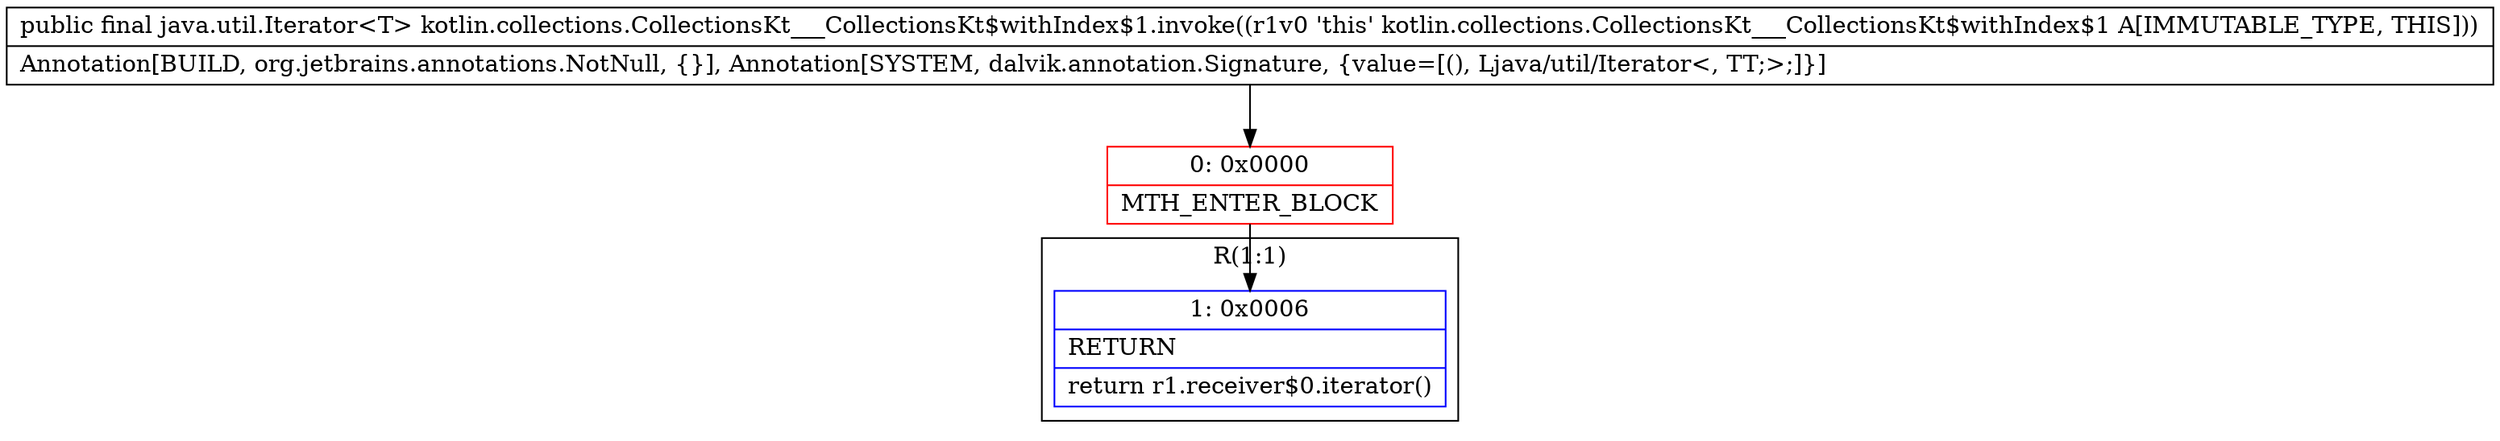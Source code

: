 digraph "CFG forkotlin.collections.CollectionsKt___CollectionsKt$withIndex$1.invoke()Ljava\/util\/Iterator;" {
subgraph cluster_Region_1637549998 {
label = "R(1:1)";
node [shape=record,color=blue];
Node_1 [shape=record,label="{1\:\ 0x0006|RETURN\l|return r1.receiver$0.iterator()\l}"];
}
Node_0 [shape=record,color=red,label="{0\:\ 0x0000|MTH_ENTER_BLOCK\l}"];
MethodNode[shape=record,label="{public final java.util.Iterator\<T\> kotlin.collections.CollectionsKt___CollectionsKt$withIndex$1.invoke((r1v0 'this' kotlin.collections.CollectionsKt___CollectionsKt$withIndex$1 A[IMMUTABLE_TYPE, THIS]))  | Annotation[BUILD, org.jetbrains.annotations.NotNull, \{\}], Annotation[SYSTEM, dalvik.annotation.Signature, \{value=[(), Ljava\/util\/Iterator\<, TT;\>;]\}]\l}"];
MethodNode -> Node_0;
Node_0 -> Node_1;
}

